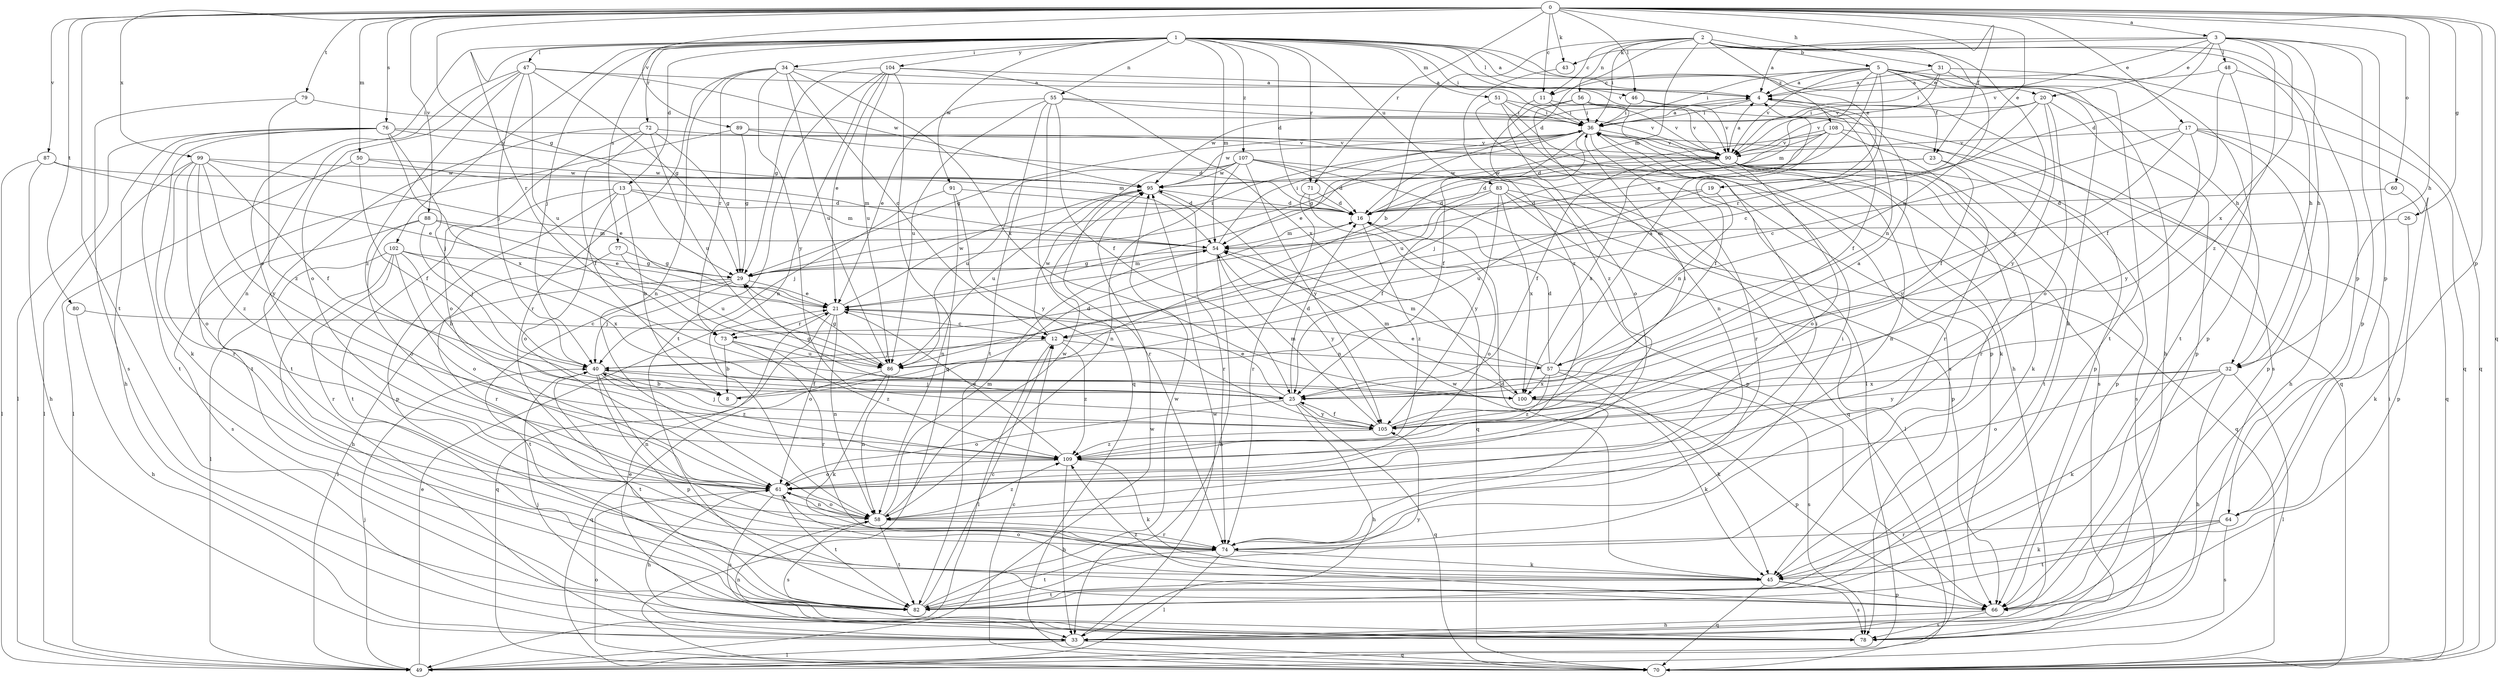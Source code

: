 strict digraph  {
0;
1;
2;
3;
4;
5;
8;
11;
12;
13;
16;
17;
19;
20;
21;
23;
25;
26;
29;
31;
32;
33;
34;
36;
40;
43;
45;
46;
47;
48;
49;
50;
51;
54;
55;
56;
57;
58;
60;
61;
64;
66;
70;
71;
72;
73;
74;
76;
77;
78;
79;
80;
82;
83;
86;
87;
88;
89;
90;
91;
95;
99;
100;
102;
104;
105;
107;
108;
109;
0 -> 3  [label=a];
0 -> 11  [label=c];
0 -> 17  [label=e];
0 -> 19  [label=e];
0 -> 23  [label=f];
0 -> 26  [label=g];
0 -> 29  [label=g];
0 -> 31  [label=h];
0 -> 32  [label=h];
0 -> 43  [label=k];
0 -> 46  [label=l];
0 -> 50  [label=m];
0 -> 60  [label=o];
0 -> 64  [label=p];
0 -> 70  [label=q];
0 -> 71  [label=r];
0 -> 76  [label=s];
0 -> 79  [label=t];
0 -> 80  [label=t];
0 -> 82  [label=t];
0 -> 87  [label=v];
0 -> 88  [label=v];
0 -> 89  [label=v];
0 -> 99  [label=x];
1 -> 4  [label=a];
1 -> 13  [label=d];
1 -> 16  [label=d];
1 -> 19  [label=e];
1 -> 32  [label=h];
1 -> 34  [label=i];
1 -> 36  [label=i];
1 -> 40  [label=j];
1 -> 46  [label=l];
1 -> 47  [label=l];
1 -> 51  [label=m];
1 -> 54  [label=m];
1 -> 55  [label=n];
1 -> 61  [label=o];
1 -> 71  [label=r];
1 -> 72  [label=r];
1 -> 73  [label=r];
1 -> 77  [label=s];
1 -> 83  [label=u];
1 -> 90  [label=v];
1 -> 91  [label=w];
1 -> 102  [label=y];
1 -> 104  [label=y];
1 -> 107  [label=z];
2 -> 5  [label=b];
2 -> 8  [label=b];
2 -> 11  [label=c];
2 -> 16  [label=d];
2 -> 32  [label=h];
2 -> 36  [label=i];
2 -> 54  [label=m];
2 -> 56  [label=n];
2 -> 64  [label=p];
2 -> 86  [label=u];
2 -> 105  [label=y];
2 -> 108  [label=z];
3 -> 4  [label=a];
3 -> 16  [label=d];
3 -> 20  [label=e];
3 -> 32  [label=h];
3 -> 43  [label=k];
3 -> 48  [label=l];
3 -> 64  [label=p];
3 -> 66  [label=p];
3 -> 90  [label=v];
3 -> 100  [label=x];
3 -> 109  [label=z];
4 -> 36  [label=i];
4 -> 57  [label=n];
4 -> 78  [label=s];
4 -> 95  [label=w];
5 -> 4  [label=a];
5 -> 11  [label=c];
5 -> 20  [label=e];
5 -> 21  [label=e];
5 -> 23  [label=f];
5 -> 33  [label=h];
5 -> 36  [label=i];
5 -> 45  [label=k];
5 -> 54  [label=m];
5 -> 66  [label=p];
5 -> 73  [label=r];
5 -> 90  [label=v];
8 -> 16  [label=d];
11 -> 33  [label=h];
11 -> 36  [label=i];
11 -> 61  [label=o];
12 -> 40  [label=j];
12 -> 49  [label=l];
12 -> 57  [label=n];
12 -> 95  [label=w];
12 -> 109  [label=z];
13 -> 8  [label=b];
13 -> 16  [label=d];
13 -> 54  [label=m];
13 -> 61  [label=o];
13 -> 66  [label=p];
13 -> 82  [label=t];
16 -> 54  [label=m];
16 -> 61  [label=o];
16 -> 109  [label=z];
17 -> 12  [label=c];
17 -> 25  [label=f];
17 -> 33  [label=h];
17 -> 66  [label=p];
17 -> 70  [label=q];
17 -> 90  [label=v];
17 -> 105  [label=y];
19 -> 16  [label=d];
19 -> 57  [label=n];
19 -> 86  [label=u];
20 -> 12  [label=c];
20 -> 36  [label=i];
20 -> 61  [label=o];
20 -> 66  [label=p];
20 -> 90  [label=v];
20 -> 105  [label=y];
21 -> 12  [label=c];
21 -> 58  [label=n];
21 -> 61  [label=o];
21 -> 70  [label=q];
21 -> 73  [label=r];
21 -> 95  [label=w];
23 -> 16  [label=d];
23 -> 66  [label=p];
23 -> 95  [label=w];
23 -> 105  [label=y];
25 -> 16  [label=d];
25 -> 21  [label=e];
25 -> 29  [label=g];
25 -> 33  [label=h];
25 -> 40  [label=j];
25 -> 61  [label=o];
25 -> 70  [label=q];
25 -> 105  [label=y];
26 -> 45  [label=k];
26 -> 54  [label=m];
29 -> 21  [label=e];
29 -> 36  [label=i];
29 -> 40  [label=j];
29 -> 49  [label=l];
29 -> 54  [label=m];
29 -> 82  [label=t];
31 -> 4  [label=a];
31 -> 36  [label=i];
31 -> 70  [label=q];
31 -> 82  [label=t];
31 -> 90  [label=v];
32 -> 33  [label=h];
32 -> 45  [label=k];
32 -> 49  [label=l];
32 -> 61  [label=o];
32 -> 100  [label=x];
32 -> 105  [label=y];
33 -> 40  [label=j];
33 -> 49  [label=l];
33 -> 70  [label=q];
33 -> 95  [label=w];
34 -> 4  [label=a];
34 -> 12  [label=c];
34 -> 58  [label=n];
34 -> 73  [label=r];
34 -> 74  [label=r];
34 -> 86  [label=u];
34 -> 100  [label=x];
34 -> 105  [label=y];
36 -> 4  [label=a];
36 -> 21  [label=e];
36 -> 25  [label=f];
36 -> 29  [label=g];
36 -> 45  [label=k];
36 -> 74  [label=r];
36 -> 78  [label=s];
36 -> 86  [label=u];
36 -> 90  [label=v];
36 -> 95  [label=w];
40 -> 8  [label=b];
40 -> 25  [label=f];
40 -> 58  [label=n];
40 -> 66  [label=p];
40 -> 82  [label=t];
40 -> 109  [label=z];
43 -> 109  [label=z];
45 -> 61  [label=o];
45 -> 66  [label=p];
45 -> 70  [label=q];
45 -> 78  [label=s];
45 -> 82  [label=t];
45 -> 95  [label=w];
46 -> 25  [label=f];
46 -> 36  [label=i];
46 -> 90  [label=v];
47 -> 4  [label=a];
47 -> 29  [label=g];
47 -> 40  [label=j];
47 -> 58  [label=n];
47 -> 61  [label=o];
47 -> 86  [label=u];
47 -> 95  [label=w];
47 -> 109  [label=z];
48 -> 4  [label=a];
48 -> 25  [label=f];
48 -> 70  [label=q];
48 -> 82  [label=t];
49 -> 21  [label=e];
49 -> 40  [label=j];
49 -> 95  [label=w];
50 -> 25  [label=f];
50 -> 49  [label=l];
50 -> 54  [label=m];
50 -> 95  [label=w];
51 -> 36  [label=i];
51 -> 49  [label=l];
51 -> 66  [label=p];
51 -> 78  [label=s];
51 -> 90  [label=v];
54 -> 29  [label=g];
54 -> 33  [label=h];
54 -> 36  [label=i];
54 -> 105  [label=y];
55 -> 21  [label=e];
55 -> 25  [label=f];
55 -> 36  [label=i];
55 -> 70  [label=q];
55 -> 82  [label=t];
55 -> 86  [label=u];
55 -> 90  [label=v];
56 -> 36  [label=i];
56 -> 58  [label=n];
56 -> 70  [label=q];
56 -> 90  [label=v];
56 -> 109  [label=z];
57 -> 4  [label=a];
57 -> 16  [label=d];
57 -> 21  [label=e];
57 -> 45  [label=k];
57 -> 54  [label=m];
57 -> 78  [label=s];
57 -> 100  [label=x];
57 -> 109  [label=z];
58 -> 36  [label=i];
58 -> 54  [label=m];
58 -> 61  [label=o];
58 -> 74  [label=r];
58 -> 78  [label=s];
58 -> 82  [label=t];
58 -> 95  [label=w];
58 -> 109  [label=z];
60 -> 16  [label=d];
60 -> 66  [label=p];
61 -> 33  [label=h];
61 -> 58  [label=n];
61 -> 78  [label=s];
61 -> 82  [label=t];
64 -> 45  [label=k];
64 -> 74  [label=r];
64 -> 78  [label=s];
64 -> 82  [label=t];
66 -> 33  [label=h];
66 -> 78  [label=s];
66 -> 109  [label=z];
70 -> 12  [label=c];
70 -> 36  [label=i];
70 -> 61  [label=o];
71 -> 16  [label=d];
71 -> 70  [label=q];
71 -> 74  [label=r];
72 -> 25  [label=f];
72 -> 29  [label=g];
72 -> 61  [label=o];
72 -> 82  [label=t];
72 -> 86  [label=u];
72 -> 90  [label=v];
73 -> 8  [label=b];
73 -> 74  [label=r];
73 -> 86  [label=u];
73 -> 109  [label=z];
74 -> 16  [label=d];
74 -> 36  [label=i];
74 -> 45  [label=k];
74 -> 49  [label=l];
74 -> 82  [label=t];
76 -> 33  [label=h];
76 -> 40  [label=j];
76 -> 45  [label=k];
76 -> 49  [label=l];
76 -> 54  [label=m];
76 -> 82  [label=t];
76 -> 90  [label=v];
76 -> 100  [label=x];
77 -> 29  [label=g];
77 -> 74  [label=r];
77 -> 86  [label=u];
78 -> 21  [label=e];
78 -> 58  [label=n];
79 -> 36  [label=i];
79 -> 78  [label=s];
79 -> 109  [label=z];
80 -> 12  [label=c];
80 -> 33  [label=h];
82 -> 12  [label=c];
82 -> 95  [label=w];
82 -> 105  [label=y];
83 -> 16  [label=d];
83 -> 25  [label=f];
83 -> 49  [label=l];
83 -> 66  [label=p];
83 -> 70  [label=q];
83 -> 100  [label=x];
83 -> 105  [label=y];
86 -> 29  [label=g];
86 -> 45  [label=k];
86 -> 58  [label=n];
86 -> 70  [label=q];
87 -> 21  [label=e];
87 -> 33  [label=h];
87 -> 49  [label=l];
87 -> 95  [label=w];
88 -> 21  [label=e];
88 -> 40  [label=j];
88 -> 54  [label=m];
88 -> 61  [label=o];
88 -> 78  [label=s];
89 -> 16  [label=d];
89 -> 29  [label=g];
89 -> 82  [label=t];
89 -> 90  [label=v];
90 -> 4  [label=a];
90 -> 25  [label=f];
90 -> 45  [label=k];
90 -> 58  [label=n];
90 -> 61  [label=o];
90 -> 74  [label=r];
90 -> 78  [label=s];
90 -> 82  [label=t];
90 -> 95  [label=w];
90 -> 100  [label=x];
91 -> 16  [label=d];
91 -> 40  [label=j];
91 -> 58  [label=n];
91 -> 105  [label=y];
95 -> 16  [label=d];
95 -> 74  [label=r];
95 -> 86  [label=u];
99 -> 21  [label=e];
99 -> 25  [label=f];
99 -> 49  [label=l];
99 -> 61  [label=o];
99 -> 74  [label=r];
99 -> 95  [label=w];
99 -> 105  [label=y];
99 -> 109  [label=z];
100 -> 45  [label=k];
100 -> 54  [label=m];
100 -> 66  [label=p];
102 -> 8  [label=b];
102 -> 29  [label=g];
102 -> 33  [label=h];
102 -> 49  [label=l];
102 -> 61  [label=o];
102 -> 74  [label=r];
102 -> 100  [label=x];
104 -> 4  [label=a];
104 -> 21  [label=e];
104 -> 29  [label=g];
104 -> 58  [label=n];
104 -> 70  [label=q];
104 -> 82  [label=t];
104 -> 86  [label=u];
104 -> 100  [label=x];
105 -> 4  [label=a];
105 -> 25  [label=f];
105 -> 36  [label=i];
105 -> 40  [label=j];
105 -> 54  [label=m];
105 -> 109  [label=z];
107 -> 16  [label=d];
107 -> 58  [label=n];
107 -> 66  [label=p];
107 -> 70  [label=q];
107 -> 74  [label=r];
107 -> 86  [label=u];
107 -> 95  [label=w];
107 -> 105  [label=y];
108 -> 16  [label=d];
108 -> 25  [label=f];
108 -> 29  [label=g];
108 -> 40  [label=j];
108 -> 66  [label=p];
108 -> 74  [label=r];
108 -> 90  [label=v];
109 -> 21  [label=e];
109 -> 33  [label=h];
109 -> 45  [label=k];
109 -> 61  [label=o];
}
